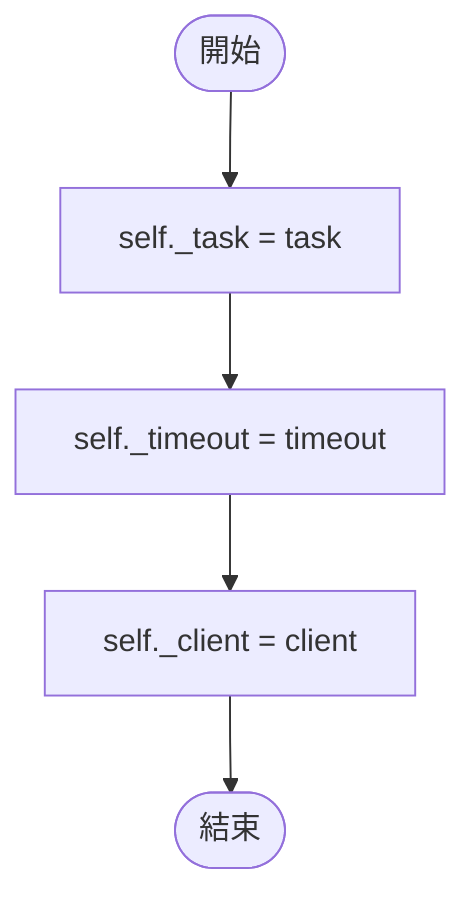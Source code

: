 flowchart TB
    n1([開始])
    n2([結束])
    n3[self._task = task]
    n4[self._timeout = timeout]
    n5[self._client = client]
    n1 --> n3
    n3 --> n4
    n4 --> n5
    n5 --> n2